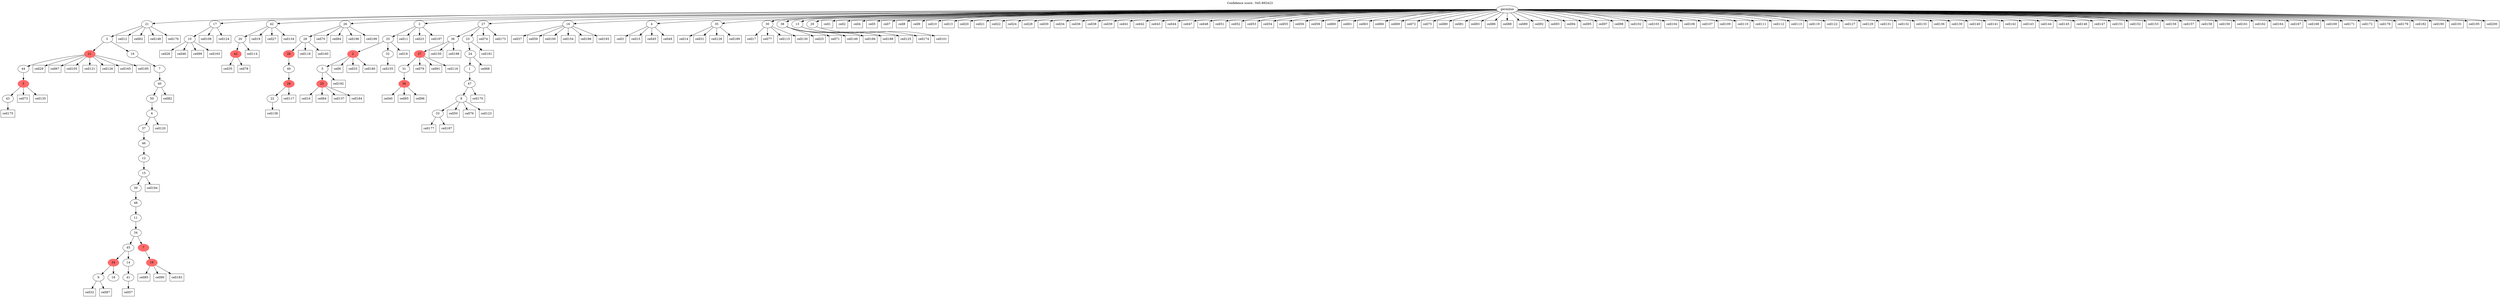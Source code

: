digraph g {
	"60" -> "61";
	"61" [label="43"];
	"59" -> "60";
	"60" [color=indianred1, style=filled, label="3"];
	"58" -> "59";
	"59" [label="44"];
	"55" -> "56";
	"56" [label="9"];
	"55" -> "57";
	"57" [label="18"];
	"53" -> "54";
	"54" [label="41"];
	"52" -> "53";
	"53" [label="14"];
	"52" -> "55";
	"55" [color=indianred1, style=filled, label="34"];
	"50" -> "51";
	"51" [color=indianred1, style=filled, label="19"];
	"49" -> "50";
	"50" [color=indianred1, style=filled, label="7"];
	"49" -> "52";
	"52" [label="45"];
	"48" -> "49";
	"49" [label="34"];
	"47" -> "48";
	"48" [label="11"];
	"46" -> "47";
	"47" [label="48"];
	"45" -> "46";
	"46" [label="39"];
	"44" -> "45";
	"45" [label="15"];
	"43" -> "44";
	"44" [label="12"];
	"42" -> "43";
	"43" [label="46"];
	"41" -> "42";
	"42" [label="37"];
	"40" -> "41";
	"41" [label="6"];
	"39" -> "40";
	"40" [label="50"];
	"38" -> "39";
	"39" [label="40"];
	"37" -> "38";
	"38" [label="7"];
	"36" -> "37";
	"37" [label="19"];
	"36" -> "58";
	"58" [color=indianred1, style=filled, label="21"];
	"35" -> "36";
	"36" [label="3"];
	"33" -> "34";
	"34" [label="10"];
	"29" -> "30";
	"30" [color=indianred1, style=filled, label="42"];
	"28" -> "29";
	"29" [label="20"];
	"24" -> "25";
	"25" [label="22"];
	"23" -> "24";
	"24" [color=indianred1, style=filled, label="28"];
	"22" -> "23";
	"23" [label="49"];
	"21" -> "22";
	"22" [color=indianred1, style=filled, label="26"];
	"20" -> "21";
	"21" [label="28"];
	"16" -> "17";
	"17" [color=indianred1, style=filled, label="25"];
	"15" -> "16";
	"16" [label="5"];
	"14" -> "15";
	"15" [color=indianred1, style=filled, label="2"];
	"14" -> "18";
	"18" [label="32"];
	"13" -> "14";
	"14" [label="25"];
	"10" -> "11";
	"11" [color=indianred1, style=filled, label="36"];
	"9" -> "10";
	"10" [label="31"];
	"8" -> "9";
	"9" [color=indianred1, style=filled, label="27"];
	"6" -> "7";
	"7" [label="33"];
	"5" -> "6";
	"6" [label="8"];
	"4" -> "5";
	"5" [label="47"];
	"3" -> "4";
	"4" [label="1"];
	"2" -> "3";
	"3" [label="24"];
	"1" -> "2";
	"2" [label="23"];
	"1" -> "8";
	"8" [label="36"];
	"0" -> "1";
	"1" [label="27"];
	"0" -> "12";
	"12" [label="16"];
	"0" -> "13";
	"13" [label="2"];
	"0" -> "19";
	"19" [label="4"];
	"0" -> "20";
	"20" [label="26"];
	"0" -> "26";
	"26" [label="35"];
	"0" -> "27";
	"27" [label="30"];
	"0" -> "28";
	"28" [label="42"];
	"0" -> "31";
	"31" [label="38"];
	"0" -> "32";
	"32" [label="13"];
	"0" -> "33";
	"33" [label="17"];
	"0" -> "35";
	"35" [label="21"];
	"0" -> "62";
	"62" [label="29"];
	"0" [label="germline"];
	"0" -> "cell1";
	"cell1" [shape=box];
	"0" -> "cell2";
	"cell2" [shape=box];
	"19" -> "cell3";
	"cell3" [shape=box];
	"0" -> "cell4";
	"cell4" [shape=box];
	"0" -> "cell5";
	"cell5" [shape=box];
	"15" -> "cell6";
	"cell6" [shape=box];
	"0" -> "cell7";
	"cell7" [shape=box];
	"0" -> "cell8";
	"cell8" [shape=box];
	"0" -> "cell9";
	"cell9" [shape=box];
	"0" -> "cell10";
	"cell10" [shape=box];
	"13" -> "cell11";
	"cell11" [shape=box];
	"35" -> "cell12";
	"cell12" [shape=box];
	"0" -> "cell13";
	"cell13" [shape=box];
	"26" -> "cell14";
	"cell14" [shape=box];
	"19" -> "cell15";
	"cell15" [shape=box];
	"17" -> "cell16";
	"cell16" [shape=box];
	"27" -> "cell17";
	"cell17" [shape=box];
	"14" -> "cell18";
	"cell18" [shape=box];
	"28" -> "cell19";
	"cell19" [shape=box];
	"0" -> "cell20";
	"cell20" [shape=box];
	"0" -> "cell21";
	"cell21" [shape=box];
	"0" -> "cell22";
	"cell22" [shape=box];
	"13" -> "cell23";
	"cell23" [shape=box];
	"0" -> "cell24";
	"cell24" [shape=box];
	"31" -> "cell25";
	"cell25" [shape=box];
	"34" -> "cell26";
	"cell26" [shape=box];
	"28" -> "cell27";
	"cell27" [shape=box];
	"0" -> "cell28";
	"cell28" [shape=box];
	"58" -> "cell29";
	"cell29" [shape=box];
	"0" -> "cell30";
	"cell30" [shape=box];
	"26" -> "cell31";
	"cell31" [shape=box];
	"56" -> "cell32";
	"cell32" [shape=box];
	"15" -> "cell33";
	"cell33" [shape=box];
	"0" -> "cell34";
	"cell34" [shape=box];
	"30" -> "cell35";
	"cell35" [shape=box];
	"0" -> "cell36";
	"cell36" [shape=box];
	"12" -> "cell37";
	"cell37" [shape=box];
	"0" -> "cell38";
	"cell38" [shape=box];
	"0" -> "cell39";
	"cell39" [shape=box];
	"11" -> "cell40";
	"cell40" [shape=box];
	"0" -> "cell41";
	"cell41" [shape=box];
	"0" -> "cell42";
	"cell42" [shape=box];
	"0" -> "cell43";
	"cell43" [shape=box];
	"0" -> "cell44";
	"cell44" [shape=box];
	"19" -> "cell45";
	"cell45" [shape=box];
	"34" -> "cell46";
	"cell46" [shape=box];
	"0" -> "cell47";
	"cell47" [shape=box];
	"0" -> "cell48";
	"cell48" [shape=box];
	"19" -> "cell49";
	"cell49" [shape=box];
	"6" -> "cell50";
	"cell50" [shape=box];
	"0" -> "cell51";
	"cell51" [shape=box];
	"0" -> "cell52";
	"cell52" [shape=box];
	"0" -> "cell53";
	"cell53" [shape=box];
	"0" -> "cell54";
	"cell54" [shape=box];
	"0" -> "cell55";
	"cell55" [shape=box];
	"0" -> "cell56";
	"cell56" [shape=box];
	"54" -> "cell57";
	"cell57" [shape=box];
	"0" -> "cell58";
	"cell58" [shape=box];
	"12" -> "cell59";
	"cell59" [shape=box];
	"0" -> "cell60";
	"cell60" [shape=box];
	"0" -> "cell61";
	"cell61" [shape=box];
	"35" -> "cell62";
	"cell62" [shape=box];
	"0" -> "cell63";
	"cell63" [shape=box];
	"17" -> "cell64";
	"cell64" [shape=box];
	"11" -> "cell65";
	"cell65" [shape=box];
	"0" -> "cell66";
	"cell66" [shape=box];
	"58" -> "cell67";
	"cell67" [shape=box];
	"3" -> "cell68";
	"cell68" [shape=box];
	"0" -> "cell69";
	"cell69" [shape=box];
	"20" -> "cell70";
	"cell70" [shape=box];
	"31" -> "cell71";
	"cell71" [shape=box];
	"0" -> "cell72";
	"cell72" [shape=box];
	"60" -> "cell73";
	"cell73" [shape=box];
	"1" -> "cell74";
	"cell74" [shape=box];
	"0" -> "cell75";
	"cell75" [shape=box];
	"6" -> "cell76";
	"cell76" [shape=box];
	"27" -> "cell77";
	"cell77" [shape=box];
	"30" -> "cell78";
	"cell78" [shape=box];
	"9" -> "cell79";
	"cell79" [shape=box];
	"0" -> "cell80";
	"cell80" [shape=box];
	"0" -> "cell81";
	"cell81" [shape=box];
	"39" -> "cell82";
	"cell82" [shape=box];
	"0" -> "cell83";
	"cell83" [shape=box];
	"20" -> "cell84";
	"cell84" [shape=box];
	"51" -> "cell85";
	"cell85" [shape=box];
	"0" -> "cell86";
	"cell86" [shape=box];
	"56" -> "cell87";
	"cell87" [shape=box];
	"0" -> "cell88";
	"cell88" [shape=box];
	"0" -> "cell89";
	"cell89" [shape=box];
	"51" -> "cell90";
	"cell90" [shape=box];
	"9" -> "cell91";
	"cell91" [shape=box];
	"0" -> "cell92";
	"cell92" [shape=box];
	"0" -> "cell93";
	"cell93" [shape=box];
	"0" -> "cell94";
	"cell94" [shape=box];
	"0" -> "cell95";
	"cell95" [shape=box];
	"11" -> "cell96";
	"cell96" [shape=box];
	"0" -> "cell97";
	"cell97" [shape=box];
	"0" -> "cell98";
	"cell98" [shape=box];
	"34" -> "cell99";
	"cell99" [shape=box];
	"12" -> "cell100";
	"cell100" [shape=box];
	"62" -> "cell101";
	"cell101" [shape=box];
	"0" -> "cell102";
	"cell102" [shape=box];
	"0" -> "cell103";
	"cell103" [shape=box];
	"0" -> "cell104";
	"cell104" [shape=box];
	"58" -> "cell105";
	"cell105" [shape=box];
	"0" -> "cell106";
	"cell106" [shape=box];
	"0" -> "cell107";
	"cell107" [shape=box];
	"33" -> "cell108";
	"cell108" [shape=box];
	"0" -> "cell109";
	"cell109" [shape=box];
	"0" -> "cell110";
	"cell110" [shape=box];
	"0" -> "cell111";
	"cell111" [shape=box];
	"0" -> "cell112";
	"cell112" [shape=box];
	"0" -> "cell113";
	"cell113" [shape=box];
	"29" -> "cell114";
	"cell114" [shape=box];
	"27" -> "cell115";
	"cell115" [shape=box];
	"9" -> "cell116";
	"cell116" [shape=box];
	"24" -> "cell117";
	"cell117" [shape=box];
	"21" -> "cell118";
	"cell118" [shape=box];
	"0" -> "cell119";
	"cell119" [shape=box];
	"41" -> "cell120";
	"cell120" [shape=box];
	"58" -> "cell121";
	"cell121" [shape=box];
	"0" -> "cell122";
	"cell122" [shape=box];
	"6" -> "cell123";
	"cell123" [shape=box];
	"33" -> "cell124";
	"cell124" [shape=box];
	"32" -> "cell125";
	"cell125" [shape=box];
	"58" -> "cell126";
	"cell126" [shape=box];
	"0" -> "cell127";
	"cell127" [shape=box];
	"26" -> "cell128";
	"cell128" [shape=box];
	"0" -> "cell129";
	"cell129" [shape=box];
	"27" -> "cell130";
	"cell130" [shape=box];
	"0" -> "cell131";
	"cell131" [shape=box];
	"0" -> "cell132";
	"cell132" [shape=box];
	"0" -> "cell133";
	"cell133" [shape=box];
	"28" -> "cell134";
	"cell134" [shape=box];
	"60" -> "cell135";
	"cell135" [shape=box];
	"0" -> "cell136";
	"cell136" [shape=box];
	"17" -> "cell137";
	"cell137" [shape=box];
	"25" -> "cell138";
	"cell138" [shape=box];
	"0" -> "cell139";
	"cell139" [shape=box];
	"0" -> "cell140";
	"cell140" [shape=box];
	"0" -> "cell141";
	"cell141" [shape=box];
	"0" -> "cell142";
	"cell142" [shape=box];
	"0" -> "cell143";
	"cell143" [shape=box];
	"0" -> "cell144";
	"cell144" [shape=box];
	"0" -> "cell145";
	"cell145" [shape=box];
	"0" -> "cell146";
	"cell146" [shape=box];
	"0" -> "cell147";
	"cell147" [shape=box];
	"35" -> "cell148";
	"cell148" [shape=box];
	"31" -> "cell149";
	"cell149" [shape=box];
	"8" -> "cell150";
	"cell150" [shape=box];
	"0" -> "cell151";
	"cell151" [shape=box];
	"0" -> "cell152";
	"cell152" [shape=box];
	"0" -> "cell153";
	"cell153" [shape=box];
	"12" -> "cell154";
	"cell154" [shape=box];
	"18" -> "cell155";
	"cell155" [shape=box];
	"0" -> "cell156";
	"cell156" [shape=box];
	"0" -> "cell157";
	"cell157" [shape=box];
	"0" -> "cell158";
	"cell158" [shape=box];
	"0" -> "cell159";
	"cell159" [shape=box];
	"21" -> "cell160";
	"cell160" [shape=box];
	"0" -> "cell161";
	"cell161" [shape=box];
	"0" -> "cell162";
	"cell162" [shape=box];
	"34" -> "cell163";
	"cell163" [shape=box];
	"0" -> "cell164";
	"cell164" [shape=box];
	"58" -> "cell165";
	"cell165" [shape=box];
	"31" -> "cell166";
	"cell166" [shape=box];
	"0" -> "cell167";
	"cell167" [shape=box];
	"0" -> "cell168";
	"cell168" [shape=box];
	"0" -> "cell169";
	"cell169" [shape=box];
	"5" -> "cell170";
	"cell170" [shape=box];
	"0" -> "cell171";
	"cell171" [shape=box];
	"0" -> "cell172";
	"cell172" [shape=box];
	"1" -> "cell173";
	"cell173" [shape=box];
	"32" -> "cell174";
	"cell174" [shape=box];
	"61" -> "cell175";
	"cell175" [shape=box];
	"35" -> "cell176";
	"cell176" [shape=box];
	"7" -> "cell177";
	"cell177" [shape=box];
	"0" -> "cell178";
	"cell178" [shape=box];
	"0" -> "cell179";
	"cell179" [shape=box];
	"15" -> "cell180";
	"cell180" [shape=box];
	"2" -> "cell181";
	"cell181" [shape=box];
	"0" -> "cell182";
	"cell182" [shape=box];
	"51" -> "cell183";
	"cell183" [shape=box];
	"17" -> "cell184";
	"cell184" [shape=box];
	"58" -> "cell185";
	"cell185" [shape=box];
	"12" -> "cell186";
	"cell186" [shape=box];
	"7" -> "cell187";
	"cell187" [shape=box];
	"31" -> "cell188";
	"cell188" [shape=box];
	"26" -> "cell189";
	"cell189" [shape=box];
	"0" -> "cell190";
	"cell190" [shape=box];
	"0" -> "cell191";
	"cell191" [shape=box];
	"16" -> "cell192";
	"cell192" [shape=box];
	"12" -> "cell193";
	"cell193" [shape=box];
	"45" -> "cell194";
	"cell194" [shape=box];
	"0" -> "cell195";
	"cell195" [shape=box];
	"20" -> "cell196";
	"cell196" [shape=box];
	"13" -> "cell197";
	"cell197" [shape=box];
	"8" -> "cell198";
	"cell198" [shape=box];
	"20" -> "cell199";
	"cell199" [shape=box];
	"0" -> "cell200";
	"cell200" [shape=box];
	labelloc="t";
	label="Confidence score: -545.892423";
}
